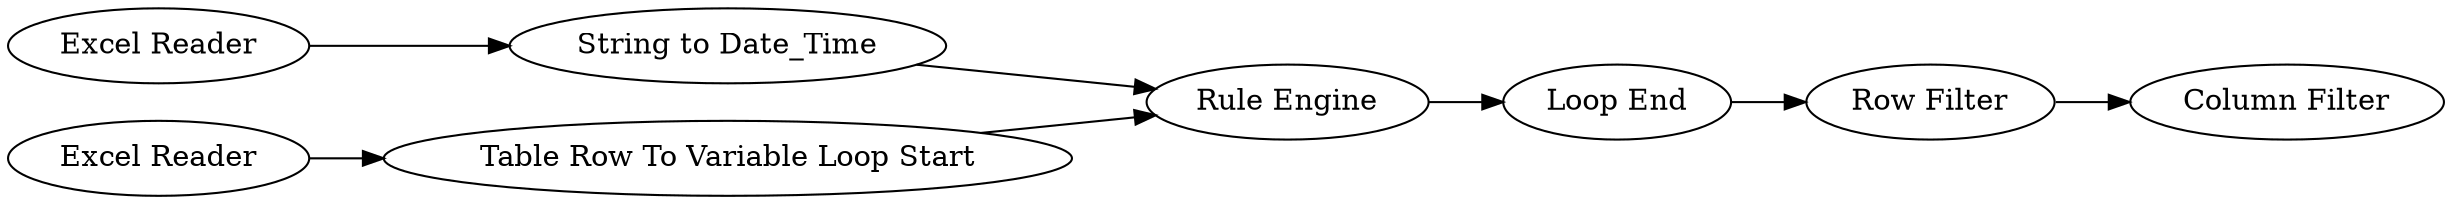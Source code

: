 digraph {
	5 -> 14
	3 -> 14
	15 -> 16
	14 -> 15
	2 -> 5
	16 -> 17
	1 -> 3
	5 [label="Table Row To Variable Loop Start"]
	16 [label="Row Filter"]
	1 [label="Excel Reader"]
	15 [label="Loop End"]
	14 [label="Rule Engine"]
	17 [label="Column Filter"]
	3 [label="String to Date_Time"]
	2 [label="Excel Reader"]
	rankdir=LR
}
